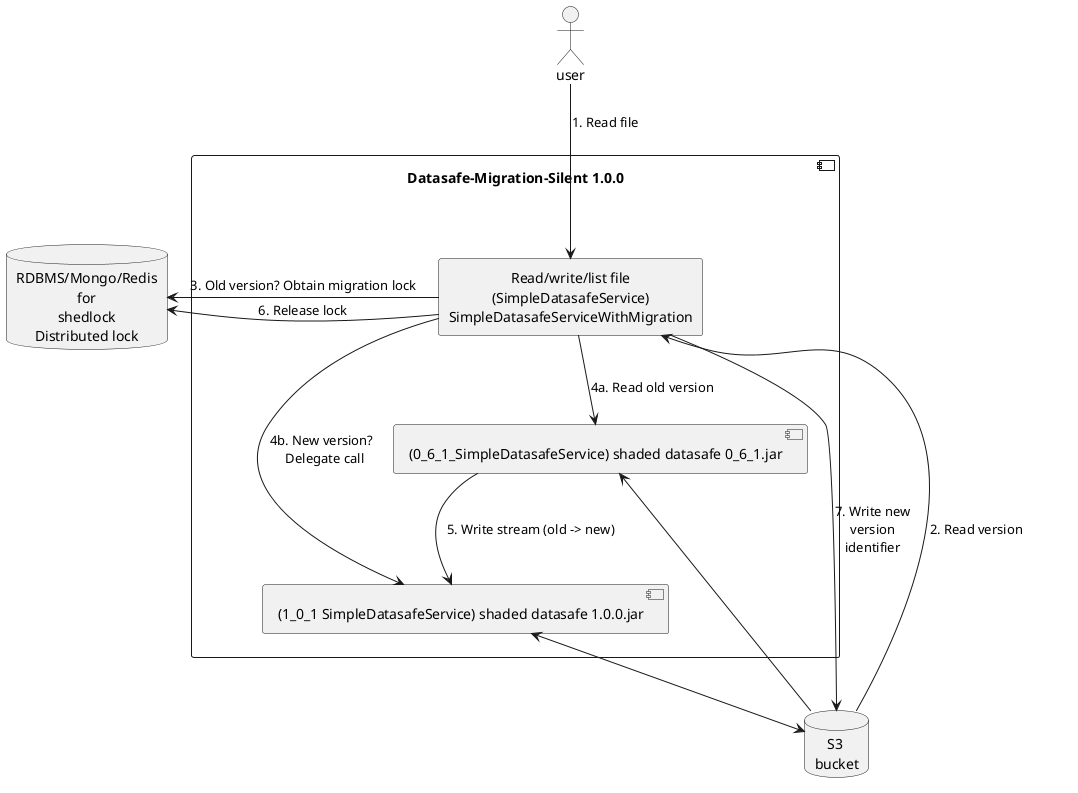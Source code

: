 @startuml

skinparam ranksep 55
skinparam defaultTextAlignment center
'skinparam nodesep 20
skinparam shadowing false
'skinparam linetype ortho

actor user

component "Datasafe-Migration-Silent 1.0.0\n\n\n" as UBER {
  rectangle "Read/write/list file\n(SimpleDatasafeService)\nSimpleDatasafeServiceWithMigration" as proxy
  component "(0_6_1_SimpleDatasafeService) shaded datasafe 0_6_1.jar" as reader
  component "(1_0_1 SimpleDatasafeService) shaded datasafe 1.0.0.jar" as datasafe
  reader -[hidden]down-> datasafe
}

database "S3 \nbucket" as bucket
database "RDBMS/Mongo/Redis\nfor\nshedlock\nDistributed lock" as lock

user --> proxy : 1. Read file
proxy <-- bucket : 2. Read version
proxy -left-> lock : 3. Old version? Obtain migration lock
proxy --> reader : 4a. Read old version
proxy --> datasafe : 4b. New version? \n Delegate call
reader --> datasafe : 5. Write stream (old -> new)
proxy -left-> lock : 6. Release lock
proxy --> bucket : 7. Write new\nversion\nidentifier

reader <-- bucket
datasafe <--> bucket
bucket -[hidden]left-> UBER
@enduml
